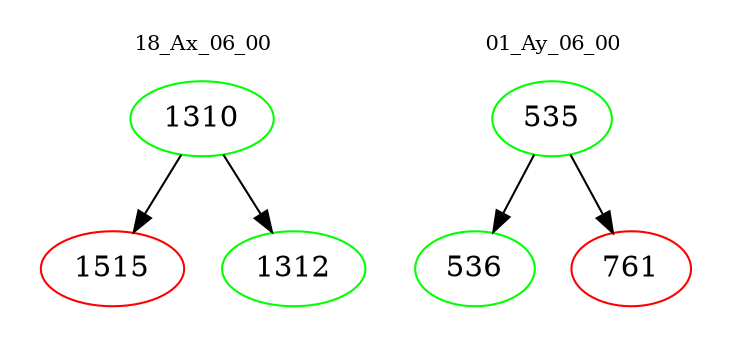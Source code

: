 digraph{
subgraph cluster_0 {
color = white
label = "18_Ax_06_00";
fontsize=10;
T0_1310 [label="1310", color="green"]
T0_1310 -> T0_1515 [color="black"]
T0_1515 [label="1515", color="red"]
T0_1310 -> T0_1312 [color="black"]
T0_1312 [label="1312", color="green"]
}
subgraph cluster_1 {
color = white
label = "01_Ay_06_00";
fontsize=10;
T1_535 [label="535", color="green"]
T1_535 -> T1_536 [color="black"]
T1_536 [label="536", color="green"]
T1_535 -> T1_761 [color="black"]
T1_761 [label="761", color="red"]
}
}
